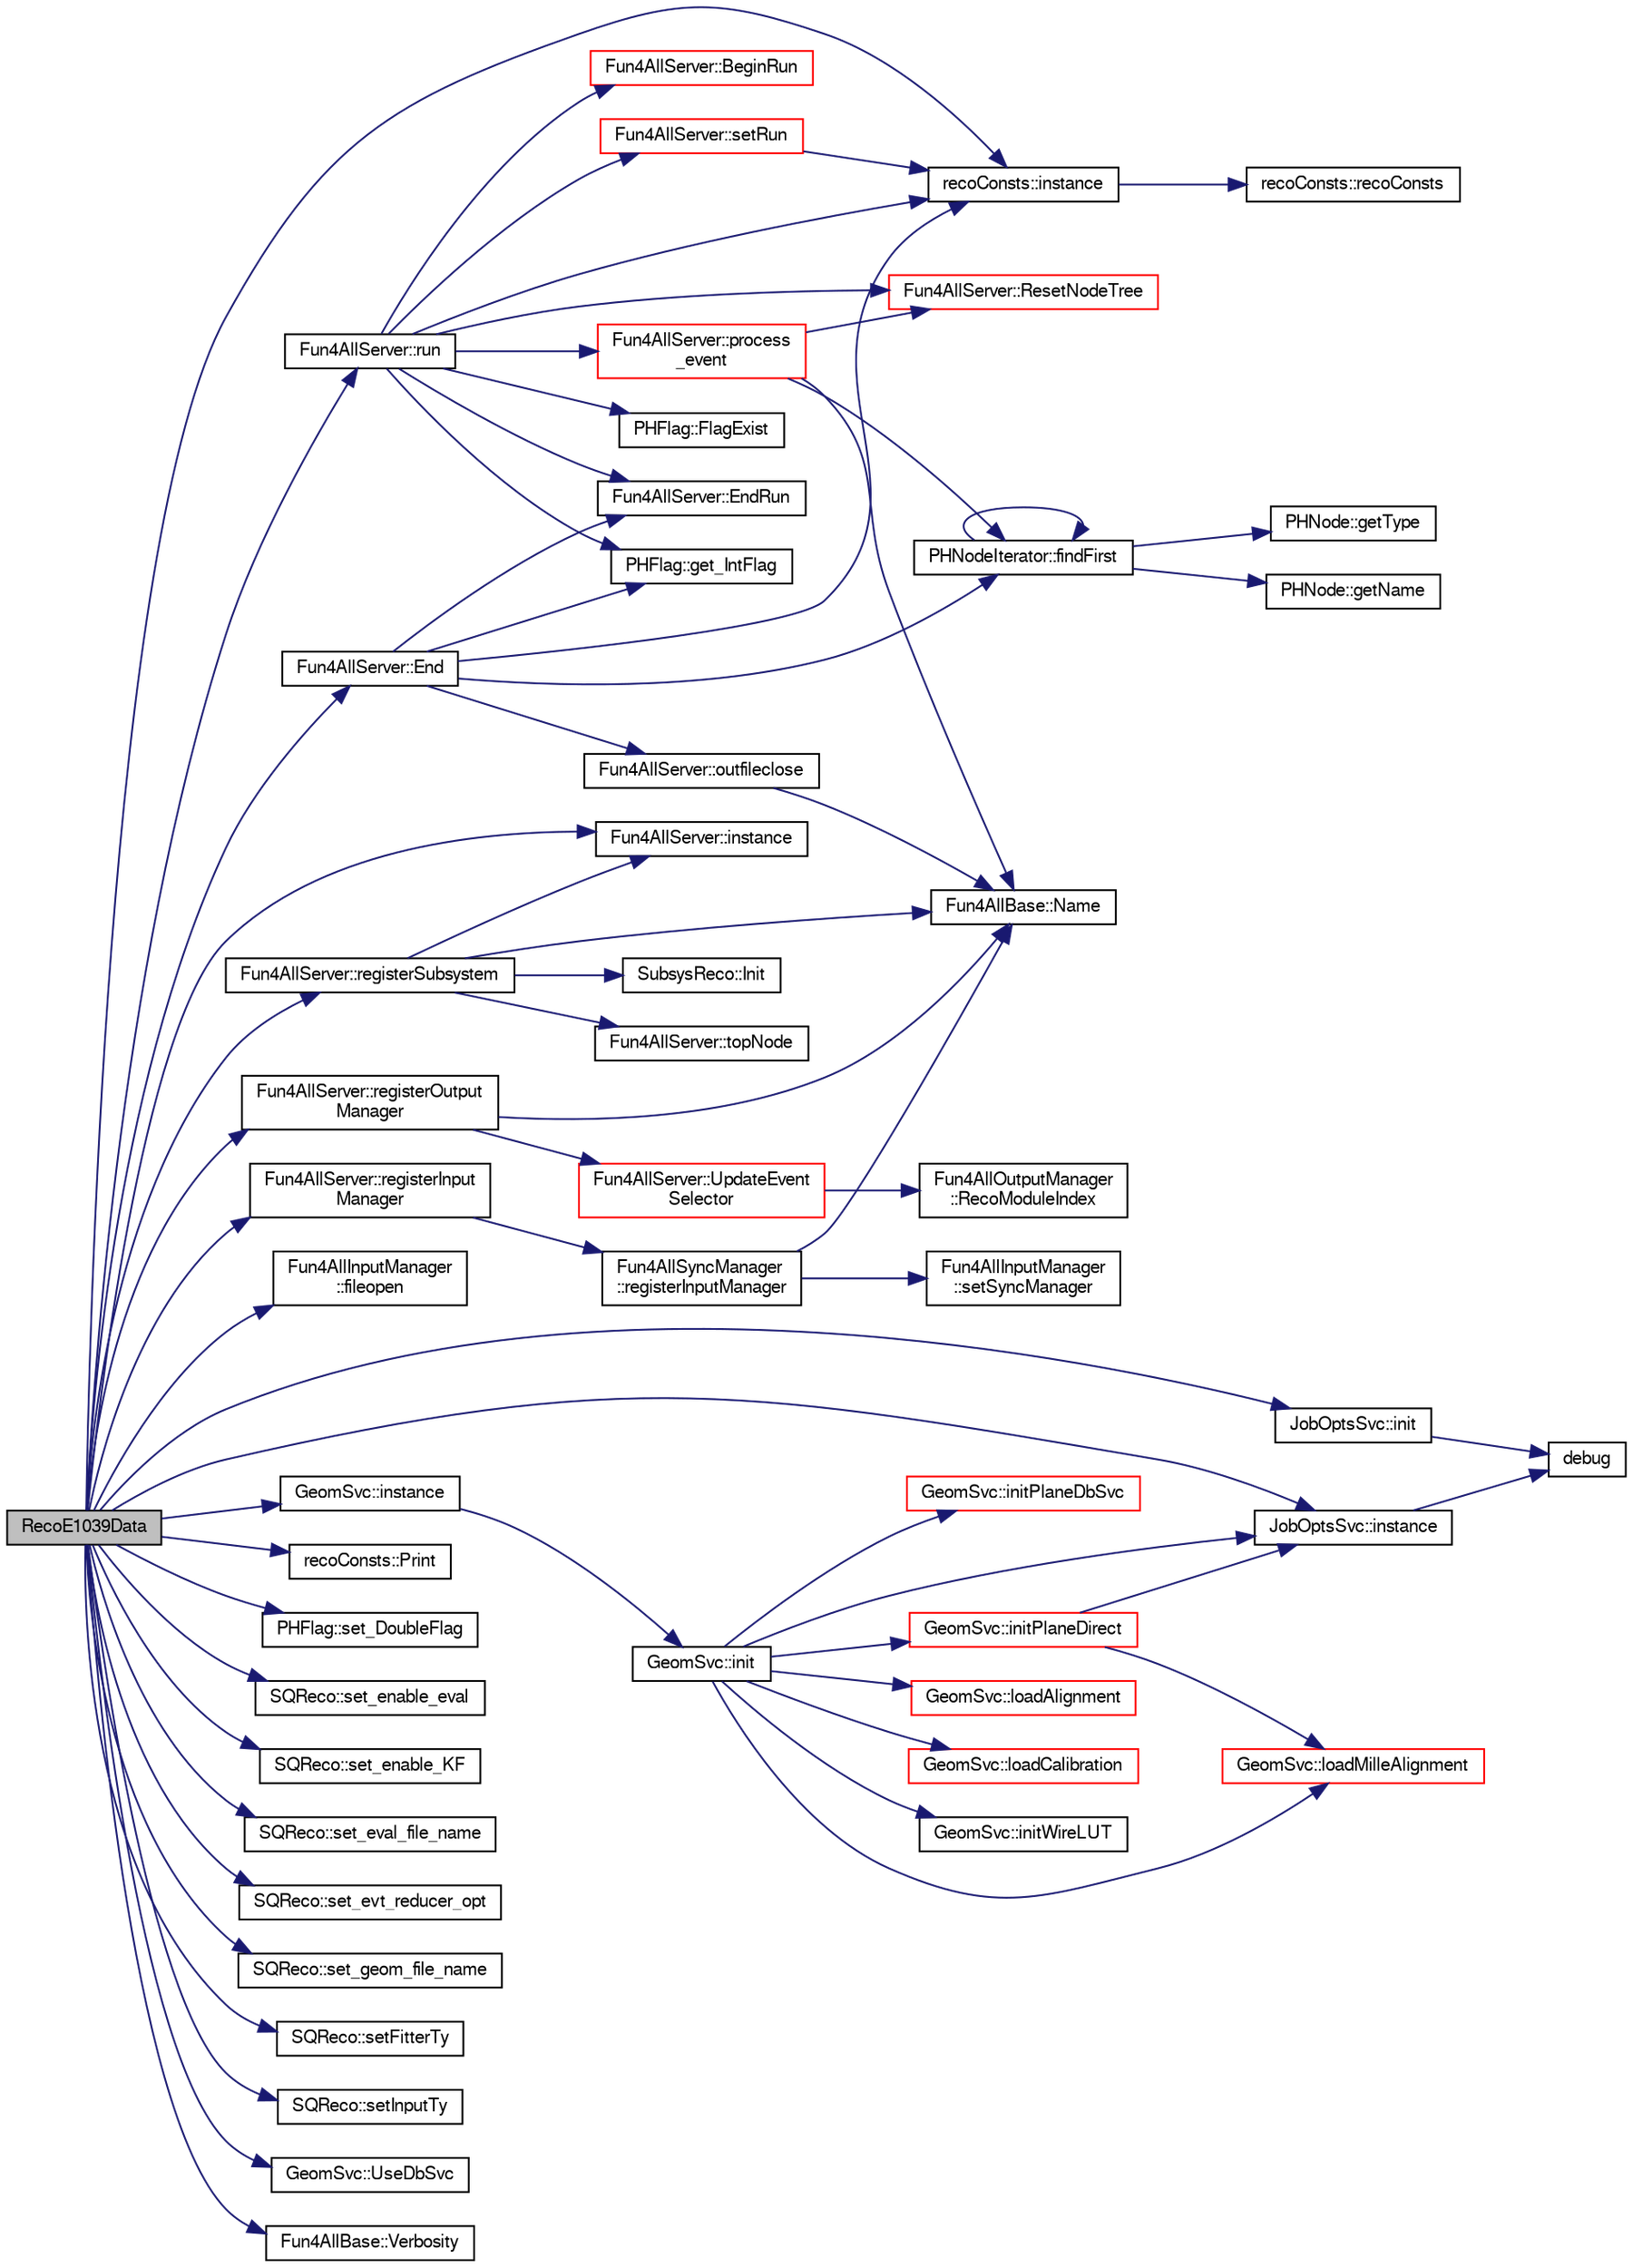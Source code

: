 digraph "RecoE1039Data"
{
  bgcolor="transparent";
  edge [fontname="FreeSans",fontsize="10",labelfontname="FreeSans",labelfontsize="10"];
  node [fontname="FreeSans",fontsize="10",shape=record];
  rankdir="LR";
  Node1 [label="RecoE1039Data",height=0.2,width=0.4,color="black", fillcolor="grey75", style="filled" fontcolor="black"];
  Node1 -> Node2 [color="midnightblue",fontsize="10",style="solid",fontname="FreeSans"];
  Node2 [label="Fun4AllServer::End",height=0.2,width=0.4,color="black",URL="$da/d29/classFun4AllServer.html#ab7263450319ca1d5029209fde26a7af8"];
  Node2 -> Node3 [color="midnightblue",fontsize="10",style="solid",fontname="FreeSans"];
  Node3 [label="recoConsts::instance",height=0.2,width=0.4,color="black",URL="$d8/d14/classrecoConsts.html#ae69a5c29a7199ba16d0e537158618802"];
  Node3 -> Node4 [color="midnightblue",fontsize="10",style="solid",fontname="FreeSans"];
  Node4 [label="recoConsts::recoConsts",height=0.2,width=0.4,color="black",URL="$d8/d14/classrecoConsts.html#ae882d6adc62f783ec78114fe3dee3c24"];
  Node2 -> Node5 [color="midnightblue",fontsize="10",style="solid",fontname="FreeSans"];
  Node5 [label="Fun4AllServer::EndRun",height=0.2,width=0.4,color="black",URL="$da/d29/classFun4AllServer.html#a53b1b6b338aa36891f2690a188920980"];
  Node2 -> Node6 [color="midnightblue",fontsize="10",style="solid",fontname="FreeSans"];
  Node6 [label="PHFlag::get_IntFlag",height=0.2,width=0.4,color="black",URL="$d1/da8/classPHFlag.html#a07899067141a5f12333cc37183caddc8"];
  Node2 -> Node7 [color="midnightblue",fontsize="10",style="solid",fontname="FreeSans"];
  Node7 [label="PHNodeIterator::findFirst",height=0.2,width=0.4,color="black",URL="$d5/d07/classPHNodeIterator.html#aea98bf8619af59b1212a94fb32106baa"];
  Node7 -> Node8 [color="midnightblue",fontsize="10",style="solid",fontname="FreeSans"];
  Node8 [label="PHNode::getType",height=0.2,width=0.4,color="black",URL="$dc/d82/classPHNode.html#a4ab1f90aed955a652813bfe377087bda"];
  Node7 -> Node9 [color="midnightblue",fontsize="10",style="solid",fontname="FreeSans"];
  Node9 [label="PHNode::getName",height=0.2,width=0.4,color="black",URL="$dc/d82/classPHNode.html#aca3576f926a4401eddc3d88bf0ce0de3"];
  Node7 -> Node7 [color="midnightblue",fontsize="10",style="solid",fontname="FreeSans"];
  Node2 -> Node10 [color="midnightblue",fontsize="10",style="solid",fontname="FreeSans"];
  Node10 [label="Fun4AllServer::outfileclose",height=0.2,width=0.4,color="black",URL="$da/d29/classFun4AllServer.html#a6f2074f451d0c0c1b4a802edde5ffb94"];
  Node10 -> Node11 [color="midnightblue",fontsize="10",style="solid",fontname="FreeSans"];
  Node11 [label="Fun4AllBase::Name",height=0.2,width=0.4,color="black",URL="$d5/dec/classFun4AllBase.html#a41f9ac377743d046f590617fd6f4f0ed",tooltip="Returns the name of this module. "];
  Node1 -> Node12 [color="midnightblue",fontsize="10",style="solid",fontname="FreeSans"];
  Node12 [label="Fun4AllInputManager\l::fileopen",height=0.2,width=0.4,color="black",URL="$d4/da9/classFun4AllInputManager.html#a8ad787f847a175450ec5beddeaa33ca6"];
  Node1 -> Node13 [color="midnightblue",fontsize="10",style="solid",fontname="FreeSans"];
  Node13 [label="JobOptsSvc::init",height=0.2,width=0.4,color="black",URL="$d8/d62/classJobOptsSvc.html#ab1a24bb7210869b6309896e120361d20",tooltip="Initialization with defaults. "];
  Node13 -> Node14 [color="midnightblue",fontsize="10",style="solid",fontname="FreeSans"];
  Node14 [label="debug",height=0.2,width=0.4,color="black",URL="$dd/d23/JobOptsSvc_8cxx.html#a71e70a8ecc08c35494b083076d2ace7b"];
  Node1 -> Node3 [color="midnightblue",fontsize="10",style="solid",fontname="FreeSans"];
  Node1 -> Node15 [color="midnightblue",fontsize="10",style="solid",fontname="FreeSans"];
  Node15 [label="JobOptsSvc::instance",height=0.2,width=0.4,color="black",URL="$d8/d62/classJobOptsSvc.html#aeb0d694dc08274aa90b0d6b1ee8384cb",tooltip="singlton instance "];
  Node15 -> Node14 [color="midnightblue",fontsize="10",style="solid",fontname="FreeSans"];
  Node1 -> Node16 [color="midnightblue",fontsize="10",style="solid",fontname="FreeSans"];
  Node16 [label="Fun4AllServer::instance",height=0.2,width=0.4,color="black",URL="$da/d29/classFun4AllServer.html#a3e55156f91b2c94bb6c4ef33ffce587a"];
  Node1 -> Node17 [color="midnightblue",fontsize="10",style="solid",fontname="FreeSans"];
  Node17 [label="GeomSvc::instance",height=0.2,width=0.4,color="black",URL="$d0/da0/classGeomSvc.html#a2b7ecf5467120206b9479654c48ad7c4",tooltip="singlton instance "];
  Node17 -> Node18 [color="midnightblue",fontsize="10",style="solid",fontname="FreeSans"];
  Node18 [label="GeomSvc::init",height=0.2,width=0.4,color="black",URL="$d0/da0/classGeomSvc.html#a96ec4efc82cbaed0b5623e4dd69385b6",tooltip="Initialization, either from MySQL or from ascii file. "];
  Node18 -> Node19 [color="midnightblue",fontsize="10",style="solid",fontname="FreeSans"];
  Node19 [label="GeomSvc::initPlaneDbSvc",height=0.2,width=0.4,color="red",URL="$d0/da0/classGeomSvc.html#adbe1473f9b3a8ff942da8d7d8ee28322"];
  Node18 -> Node20 [color="midnightblue",fontsize="10",style="solid",fontname="FreeSans"];
  Node20 [label="GeomSvc::initPlaneDirect",height=0.2,width=0.4,color="red",URL="$d0/da0/classGeomSvc.html#a0d550b9f787318d57cdae9db2d04d6fb"];
  Node20 -> Node15 [color="midnightblue",fontsize="10",style="solid",fontname="FreeSans"];
  Node20 -> Node21 [color="midnightblue",fontsize="10",style="solid",fontname="FreeSans"];
  Node21 [label="GeomSvc::loadMilleAlignment",height=0.2,width=0.4,color="red",URL="$d0/da0/classGeomSvc.html#a418543d7b33fc95092b2cd4a7496f1b8"];
  Node18 -> Node15 [color="midnightblue",fontsize="10",style="solid",fontname="FreeSans"];
  Node18 -> Node22 [color="midnightblue",fontsize="10",style="solid",fontname="FreeSans"];
  Node22 [label="GeomSvc::loadAlignment",height=0.2,width=0.4,color="red",URL="$d0/da0/classGeomSvc.html#ab6c810e39b86ce66a4be6a596b4d54b8"];
  Node18 -> Node21 [color="midnightblue",fontsize="10",style="solid",fontname="FreeSans"];
  Node18 -> Node23 [color="midnightblue",fontsize="10",style="solid",fontname="FreeSans"];
  Node23 [label="GeomSvc::loadCalibration",height=0.2,width=0.4,color="red",URL="$d0/da0/classGeomSvc.html#abc60088ed5985a796f5df18ae4299661"];
  Node18 -> Node24 [color="midnightblue",fontsize="10",style="solid",fontname="FreeSans"];
  Node24 [label="GeomSvc::initWireLUT",height=0.2,width=0.4,color="black",URL="$d0/da0/classGeomSvc.html#a0c78d3ac904cfbb367e96c73f176630d"];
  Node1 -> Node25 [color="midnightblue",fontsize="10",style="solid",fontname="FreeSans"];
  Node25 [label="recoConsts::Print",height=0.2,width=0.4,color="black",URL="$d8/d14/classrecoConsts.html#a5502a14fdb8433de15c2e71351f281d6"];
  Node1 -> Node26 [color="midnightblue",fontsize="10",style="solid",fontname="FreeSans"];
  Node26 [label="Fun4AllServer::registerInput\lManager",height=0.2,width=0.4,color="black",URL="$da/d29/classFun4AllServer.html#ab2cb490790d15b865ae79eb3094caabe"];
  Node26 -> Node27 [color="midnightblue",fontsize="10",style="solid",fontname="FreeSans"];
  Node27 [label="Fun4AllSyncManager\l::registerInputManager",height=0.2,width=0.4,color="black",URL="$dd/ded/classFun4AllSyncManager.html#a2a284bc4ed777ec7f39d6e5c7090067c"];
  Node27 -> Node11 [color="midnightblue",fontsize="10",style="solid",fontname="FreeSans"];
  Node27 -> Node28 [color="midnightblue",fontsize="10",style="solid",fontname="FreeSans"];
  Node28 [label="Fun4AllInputManager\l::setSyncManager",height=0.2,width=0.4,color="black",URL="$d4/da9/classFun4AllInputManager.html#a5b0cdb689482c4143b7b22ca8a780c51"];
  Node1 -> Node29 [color="midnightblue",fontsize="10",style="solid",fontname="FreeSans"];
  Node29 [label="Fun4AllServer::registerOutput\lManager",height=0.2,width=0.4,color="black",URL="$da/d29/classFun4AllServer.html#a9e7cd54536d1edb6e5c5cc153c0a036a"];
  Node29 -> Node11 [color="midnightblue",fontsize="10",style="solid",fontname="FreeSans"];
  Node29 -> Node30 [color="midnightblue",fontsize="10",style="solid",fontname="FreeSans"];
  Node30 [label="Fun4AllServer::UpdateEvent\lSelector",height=0.2,width=0.4,color="red",URL="$da/d29/classFun4AllServer.html#a596005b9bc46ff6f5167378423248271"];
  Node30 -> Node31 [color="midnightblue",fontsize="10",style="solid",fontname="FreeSans"];
  Node31 [label="Fun4AllOutputManager\l::RecoModuleIndex",height=0.2,width=0.4,color="black",URL="$d8/d77/classFun4AllOutputManager.html#a330fe561bb5a02a9f6dc08395686321c",tooltip="retrieves pointer to vector of event selector module ids "];
  Node1 -> Node32 [color="midnightblue",fontsize="10",style="solid",fontname="FreeSans"];
  Node32 [label="Fun4AllServer::registerSubsystem",height=0.2,width=0.4,color="black",URL="$da/d29/classFun4AllServer.html#a0a9947db0ede1e55622001eb7515f8c0"];
  Node32 -> Node16 [color="midnightblue",fontsize="10",style="solid",fontname="FreeSans"];
  Node32 -> Node11 [color="midnightblue",fontsize="10",style="solid",fontname="FreeSans"];
  Node32 -> Node33 [color="midnightblue",fontsize="10",style="solid",fontname="FreeSans"];
  Node33 [label="Fun4AllServer::topNode",height=0.2,width=0.4,color="black",URL="$da/d29/classFun4AllServer.html#abcaf6825367e5db292ff795237bdcf62"];
  Node32 -> Node34 [color="midnightblue",fontsize="10",style="solid",fontname="FreeSans"];
  Node34 [label="SubsysReco::Init",height=0.2,width=0.4,color="black",URL="$d0/d32/classSubsysReco.html#a6670c0a093dd2c2bdd44f8fc6f9ba8e8"];
  Node1 -> Node35 [color="midnightblue",fontsize="10",style="solid",fontname="FreeSans"];
  Node35 [label="Fun4AllServer::run",height=0.2,width=0.4,color="black",URL="$da/d29/classFun4AllServer.html#a11bbc8b2f53bc06e0b05ee202dd6372a",tooltip="run n events (0 means up to end of file) "];
  Node35 -> Node3 [color="midnightblue",fontsize="10",style="solid",fontname="FreeSans"];
  Node35 -> Node36 [color="midnightblue",fontsize="10",style="solid",fontname="FreeSans"];
  Node36 [label="PHFlag::FlagExist",height=0.2,width=0.4,color="black",URL="$d1/da8/classPHFlag.html#a4b73a422f0076568904d71f40e849da5"];
  Node35 -> Node6 [color="midnightblue",fontsize="10",style="solid",fontname="FreeSans"];
  Node35 -> Node37 [color="midnightblue",fontsize="10",style="solid",fontname="FreeSans"];
  Node37 [label="Fun4AllServer::ResetNodeTree",height=0.2,width=0.4,color="red",URL="$da/d29/classFun4AllServer.html#ab2479a9a3e45d51118e308597acd5228"];
  Node35 -> Node38 [color="midnightblue",fontsize="10",style="solid",fontname="FreeSans"];
  Node38 [label="Fun4AllServer::setRun",height=0.2,width=0.4,color="red",URL="$da/d29/classFun4AllServer.html#af1002b9170308da078c0e14a5ac4b514"];
  Node38 -> Node3 [color="midnightblue",fontsize="10",style="solid",fontname="FreeSans"];
  Node35 -> Node39 [color="midnightblue",fontsize="10",style="solid",fontname="FreeSans"];
  Node39 [label="Fun4AllServer::BeginRun",height=0.2,width=0.4,color="red",URL="$da/d29/classFun4AllServer.html#afcfc5583204cac58b4e66a2406187a18"];
  Node35 -> Node5 [color="midnightblue",fontsize="10",style="solid",fontname="FreeSans"];
  Node35 -> Node40 [color="midnightblue",fontsize="10",style="solid",fontname="FreeSans"];
  Node40 [label="Fun4AllServer::process\l_event",height=0.2,width=0.4,color="red",URL="$da/d29/classFun4AllServer.html#a6a65a944dfb40966ace97d35ab1f7942"];
  Node40 -> Node7 [color="midnightblue",fontsize="10",style="solid",fontname="FreeSans"];
  Node40 -> Node11 [color="midnightblue",fontsize="10",style="solid",fontname="FreeSans"];
  Node40 -> Node37 [color="midnightblue",fontsize="10",style="solid",fontname="FreeSans"];
  Node1 -> Node41 [color="midnightblue",fontsize="10",style="solid",fontname="FreeSans"];
  Node41 [label="PHFlag::set_DoubleFlag",height=0.2,width=0.4,color="black",URL="$d1/da8/classPHFlag.html#a64f8c67e9313e5cecdbed51f747026da"];
  Node1 -> Node42 [color="midnightblue",fontsize="10",style="solid",fontname="FreeSans"];
  Node42 [label="SQReco::set_enable_eval",height=0.2,width=0.4,color="black",URL="$df/df2/classSQReco.html#ac836556fdc3aa626a2a17247ecd939a0"];
  Node1 -> Node43 [color="midnightblue",fontsize="10",style="solid",fontname="FreeSans"];
  Node43 [label="SQReco::set_enable_KF",height=0.2,width=0.4,color="black",URL="$df/df2/classSQReco.html#af89ac6986a70d3dfd7ca9a7d08200675"];
  Node1 -> Node44 [color="midnightblue",fontsize="10",style="solid",fontname="FreeSans"];
  Node44 [label="SQReco::set_eval_file_name",height=0.2,width=0.4,color="black",URL="$df/df2/classSQReco.html#af0ea5e7cebcf22402b9352852212b137"];
  Node1 -> Node45 [color="midnightblue",fontsize="10",style="solid",fontname="FreeSans"];
  Node45 [label="SQReco::set_evt_reducer_opt",height=0.2,width=0.4,color="black",URL="$df/df2/classSQReco.html#a676dd771ef706498758692f778f7c659"];
  Node1 -> Node46 [color="midnightblue",fontsize="10",style="solid",fontname="FreeSans"];
  Node46 [label="SQReco::set_geom_file_name",height=0.2,width=0.4,color="black",URL="$df/df2/classSQReco.html#a0871655f71f89a5e115a71634a03b600"];
  Node1 -> Node47 [color="midnightblue",fontsize="10",style="solid",fontname="FreeSans"];
  Node47 [label="SQReco::setFitterTy",height=0.2,width=0.4,color="black",URL="$df/df2/classSQReco.html#a6c0a83b27bb557a841efe71bfa7ae45d"];
  Node1 -> Node48 [color="midnightblue",fontsize="10",style="solid",fontname="FreeSans"];
  Node48 [label="SQReco::setInputTy",height=0.2,width=0.4,color="black",URL="$df/df2/classSQReco.html#a776b09887ccbc519302f98905019813c"];
  Node1 -> Node49 [color="midnightblue",fontsize="10",style="solid",fontname="FreeSans"];
  Node49 [label="GeomSvc::UseDbSvc",height=0.2,width=0.4,color="black",URL="$d0/da0/classGeomSvc.html#a5c51613529dae6339bb35eb99e81f758"];
  Node1 -> Node50 [color="midnightblue",fontsize="10",style="solid",fontname="FreeSans"];
  Node50 [label="Fun4AllBase::Verbosity",height=0.2,width=0.4,color="black",URL="$d5/dec/classFun4AllBase.html#a05da2261577843028cf78e99171343b9",tooltip="Sets the verbosity of this module (0 by default=quiet). "];
}

